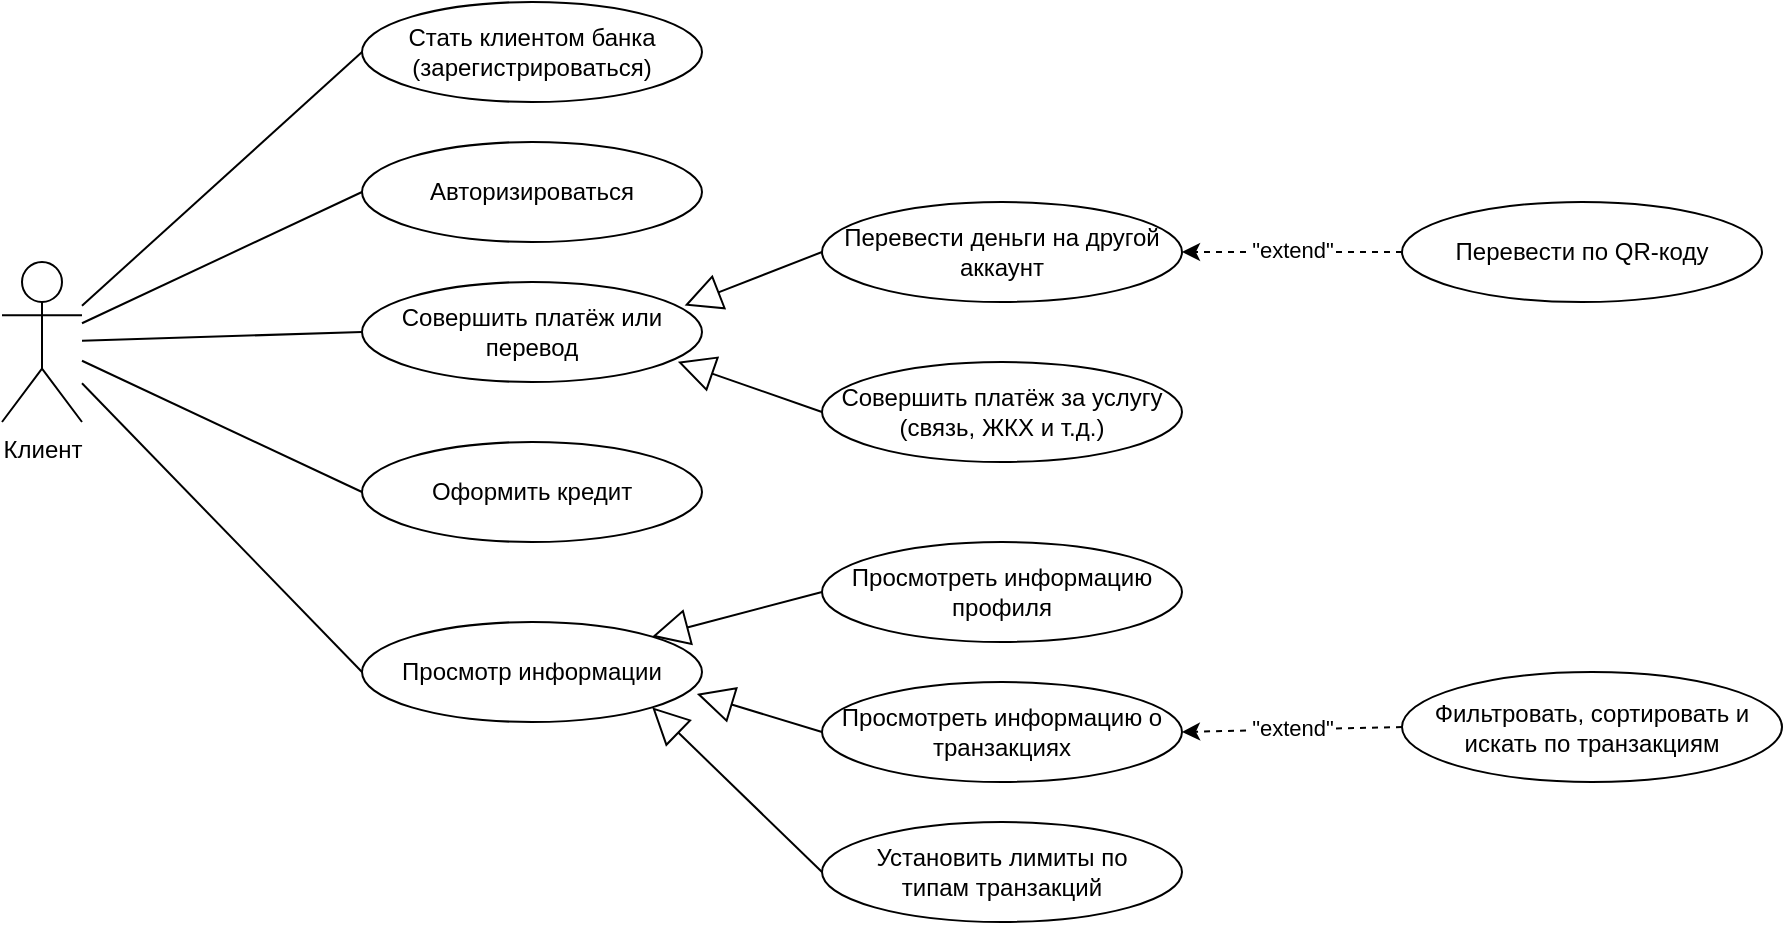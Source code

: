 <mxfile version="22.0.4" type="device">
  <diagram name="Page-1" id="-TWESqKP_bRXVp6EV_5z">
    <mxGraphModel dx="1290" dy="1819" grid="1" gridSize="10" guides="1" tooltips="1" connect="1" arrows="1" fold="1" page="1" pageScale="1" pageWidth="850" pageHeight="1100" math="0" shadow="0">
      <root>
        <mxCell id="0" />
        <mxCell id="1" parent="0" />
        <mxCell id="VrbJV0djmKqlcYPBfEZg-1" value="Клиент" style="shape=umlActor;verticalLabelPosition=bottom;verticalAlign=top;html=1;" vertex="1" parent="1">
          <mxGeometry x="110" y="40" width="40" height="80" as="geometry" />
        </mxCell>
        <mxCell id="VrbJV0djmKqlcYPBfEZg-6" value="Стать клиентом банка (зарегистрироваться)" style="ellipse;whiteSpace=wrap;html=1;" vertex="1" parent="1">
          <mxGeometry x="290" y="-90" width="170" height="50" as="geometry" />
        </mxCell>
        <mxCell id="VrbJV0djmKqlcYPBfEZg-7" value="Совершить платёж или перевод" style="ellipse;whiteSpace=wrap;html=1;" vertex="1" parent="1">
          <mxGeometry x="290" y="50" width="170" height="50" as="geometry" />
        </mxCell>
        <mxCell id="VrbJV0djmKqlcYPBfEZg-8" value="Перевести деньги на другой аккаунт" style="ellipse;whiteSpace=wrap;html=1;" vertex="1" parent="1">
          <mxGeometry x="520" y="10" width="180" height="50" as="geometry" />
        </mxCell>
        <mxCell id="VrbJV0djmKqlcYPBfEZg-9" value="Совершить платёж за услугу (связь, ЖКХ и т.д.)" style="ellipse;whiteSpace=wrap;html=1;" vertex="1" parent="1">
          <mxGeometry x="520" y="90" width="180" height="50" as="geometry" />
        </mxCell>
        <mxCell id="VrbJV0djmKqlcYPBfEZg-14" value="" style="endArrow=block;endSize=16;endFill=0;html=1;rounded=0;entryX=0.949;entryY=0.236;entryDx=0;entryDy=0;entryPerimeter=0;exitX=0;exitY=0.5;exitDx=0;exitDy=0;" edge="1" parent="1" source="VrbJV0djmKqlcYPBfEZg-8" target="VrbJV0djmKqlcYPBfEZg-7">
          <mxGeometry width="160" relative="1" as="geometry">
            <mxPoint x="570" y="50" as="sourcePoint" />
            <mxPoint x="730" y="50" as="targetPoint" />
          </mxGeometry>
        </mxCell>
        <mxCell id="VrbJV0djmKqlcYPBfEZg-15" value="" style="endArrow=block;endSize=16;endFill=0;html=1;rounded=0;entryX=0.929;entryY=0.797;entryDx=0;entryDy=0;entryPerimeter=0;exitX=0;exitY=0.5;exitDx=0;exitDy=0;" edge="1" parent="1" source="VrbJV0djmKqlcYPBfEZg-9" target="VrbJV0djmKqlcYPBfEZg-7">
          <mxGeometry width="160" relative="1" as="geometry">
            <mxPoint x="530" y="35" as="sourcePoint" />
            <mxPoint x="461" y="72" as="targetPoint" />
          </mxGeometry>
        </mxCell>
        <mxCell id="VrbJV0djmKqlcYPBfEZg-16" value="" style="endArrow=classic;html=1;rounded=0;entryX=1;entryY=0.5;entryDx=0;entryDy=0;exitX=0;exitY=0.5;exitDx=0;exitDy=0;dashed=1;" edge="1" parent="1" source="VrbJV0djmKqlcYPBfEZg-17" target="VrbJV0djmKqlcYPBfEZg-8">
          <mxGeometry width="50" height="50" relative="1" as="geometry">
            <mxPoint x="760" y="60" as="sourcePoint" />
            <mxPoint x="840" y="-60" as="targetPoint" />
          </mxGeometry>
        </mxCell>
        <mxCell id="VrbJV0djmKqlcYPBfEZg-18" value="&quot;extend&quot;" style="edgeLabel;html=1;align=center;verticalAlign=middle;resizable=0;points=[];" vertex="1" connectable="0" parent="VrbJV0djmKqlcYPBfEZg-16">
          <mxGeometry x="0.009" y="-1" relative="1" as="geometry">
            <mxPoint as="offset" />
          </mxGeometry>
        </mxCell>
        <mxCell id="VrbJV0djmKqlcYPBfEZg-17" value="Перевести по QR-коду" style="ellipse;whiteSpace=wrap;html=1;" vertex="1" parent="1">
          <mxGeometry x="810" y="10" width="180" height="50" as="geometry" />
        </mxCell>
        <mxCell id="VrbJV0djmKqlcYPBfEZg-19" value="Авторизироваться" style="ellipse;whiteSpace=wrap;html=1;" vertex="1" parent="1">
          <mxGeometry x="290" y="-20" width="170" height="50" as="geometry" />
        </mxCell>
        <mxCell id="VrbJV0djmKqlcYPBfEZg-20" value="Оформить кредит" style="ellipse;whiteSpace=wrap;html=1;" vertex="1" parent="1">
          <mxGeometry x="290" y="130" width="170" height="50" as="geometry" />
        </mxCell>
        <mxCell id="VrbJV0djmKqlcYPBfEZg-21" value="Просмотр информации" style="ellipse;whiteSpace=wrap;html=1;" vertex="1" parent="1">
          <mxGeometry x="290" y="220" width="170" height="50" as="geometry" />
        </mxCell>
        <mxCell id="VrbJV0djmKqlcYPBfEZg-22" value="" style="endArrow=block;endSize=16;endFill=0;html=1;rounded=0;entryX=1;entryY=0;entryDx=0;entryDy=0;exitX=0;exitY=0.5;exitDx=0;exitDy=0;" edge="1" parent="1" source="VrbJV0djmKqlcYPBfEZg-23" target="VrbJV0djmKqlcYPBfEZg-21">
          <mxGeometry width="160" relative="1" as="geometry">
            <mxPoint x="530" y="190" as="sourcePoint" />
            <mxPoint x="458" y="100" as="targetPoint" />
          </mxGeometry>
        </mxCell>
        <mxCell id="VrbJV0djmKqlcYPBfEZg-23" value="Просмотреть информацию профиля" style="ellipse;whiteSpace=wrap;html=1;" vertex="1" parent="1">
          <mxGeometry x="520" y="180" width="180" height="50" as="geometry" />
        </mxCell>
        <mxCell id="VrbJV0djmKqlcYPBfEZg-24" value="Просмотреть информацию о транзакциях" style="ellipse;whiteSpace=wrap;html=1;" vertex="1" parent="1">
          <mxGeometry x="520" y="250" width="180" height="50" as="geometry" />
        </mxCell>
        <mxCell id="VrbJV0djmKqlcYPBfEZg-25" value="" style="endArrow=block;endSize=16;endFill=0;html=1;rounded=0;entryX=0.985;entryY=0.719;entryDx=0;entryDy=0;exitX=0;exitY=0.5;exitDx=0;exitDy=0;entryPerimeter=0;" edge="1" parent="1" source="VrbJV0djmKqlcYPBfEZg-24" target="VrbJV0djmKqlcYPBfEZg-21">
          <mxGeometry width="160" relative="1" as="geometry">
            <mxPoint x="530" y="205" as="sourcePoint" />
            <mxPoint x="445" y="237" as="targetPoint" />
          </mxGeometry>
        </mxCell>
        <mxCell id="VrbJV0djmKqlcYPBfEZg-27" value="Фильтровать, сортировать и искать по транзакциям" style="ellipse;whiteSpace=wrap;html=1;" vertex="1" parent="1">
          <mxGeometry x="810" y="245" width="190" height="55" as="geometry" />
        </mxCell>
        <mxCell id="VrbJV0djmKqlcYPBfEZg-28" value="" style="endArrow=classic;html=1;rounded=0;entryX=1;entryY=0.5;entryDx=0;entryDy=0;exitX=0;exitY=0.5;exitDx=0;exitDy=0;dashed=1;" edge="1" parent="1" source="VrbJV0djmKqlcYPBfEZg-27" target="VrbJV0djmKqlcYPBfEZg-24">
          <mxGeometry width="50" height="50" relative="1" as="geometry">
            <mxPoint x="820" y="45" as="sourcePoint" />
            <mxPoint x="710" y="45" as="targetPoint" />
          </mxGeometry>
        </mxCell>
        <mxCell id="VrbJV0djmKqlcYPBfEZg-29" value="&quot;extend&quot;" style="edgeLabel;html=1;align=center;verticalAlign=middle;resizable=0;points=[];" vertex="1" connectable="0" parent="VrbJV0djmKqlcYPBfEZg-28">
          <mxGeometry x="0.009" y="-1" relative="1" as="geometry">
            <mxPoint as="offset" />
          </mxGeometry>
        </mxCell>
        <mxCell id="VrbJV0djmKqlcYPBfEZg-30" value="" style="endArrow=none;html=1;rounded=0;entryX=0;entryY=0.5;entryDx=0;entryDy=0;" edge="1" parent="1" source="VrbJV0djmKqlcYPBfEZg-1" target="VrbJV0djmKqlcYPBfEZg-6">
          <mxGeometry width="50" height="50" relative="1" as="geometry">
            <mxPoint x="530" y="190" as="sourcePoint" />
            <mxPoint x="580" y="140" as="targetPoint" />
          </mxGeometry>
        </mxCell>
        <mxCell id="VrbJV0djmKqlcYPBfEZg-31" value="" style="endArrow=none;html=1;rounded=0;entryX=0;entryY=0.5;entryDx=0;entryDy=0;" edge="1" parent="1" source="VrbJV0djmKqlcYPBfEZg-1" target="VrbJV0djmKqlcYPBfEZg-19">
          <mxGeometry width="50" height="50" relative="1" as="geometry">
            <mxPoint x="160" y="72" as="sourcePoint" />
            <mxPoint x="300" y="-55" as="targetPoint" />
          </mxGeometry>
        </mxCell>
        <mxCell id="VrbJV0djmKqlcYPBfEZg-32" value="" style="endArrow=none;html=1;rounded=0;entryX=0;entryY=0.5;entryDx=0;entryDy=0;" edge="1" parent="1" source="VrbJV0djmKqlcYPBfEZg-1" target="VrbJV0djmKqlcYPBfEZg-7">
          <mxGeometry width="50" height="50" relative="1" as="geometry">
            <mxPoint x="210" y="130" as="sourcePoint" />
            <mxPoint x="300" y="15" as="targetPoint" />
          </mxGeometry>
        </mxCell>
        <mxCell id="VrbJV0djmKqlcYPBfEZg-33" value="" style="endArrow=none;html=1;rounded=0;entryX=0;entryY=0.5;entryDx=0;entryDy=0;" edge="1" parent="1" source="VrbJV0djmKqlcYPBfEZg-1" target="VrbJV0djmKqlcYPBfEZg-20">
          <mxGeometry width="50" height="50" relative="1" as="geometry">
            <mxPoint x="210" y="220" as="sourcePoint" />
            <mxPoint x="300" y="85" as="targetPoint" />
          </mxGeometry>
        </mxCell>
        <mxCell id="VrbJV0djmKqlcYPBfEZg-34" value="" style="endArrow=none;html=1;rounded=0;entryX=0;entryY=0.5;entryDx=0;entryDy=0;" edge="1" parent="1" source="VrbJV0djmKqlcYPBfEZg-1" target="VrbJV0djmKqlcYPBfEZg-21">
          <mxGeometry width="50" height="50" relative="1" as="geometry">
            <mxPoint x="150" y="280" as="sourcePoint" />
            <mxPoint x="300" y="165" as="targetPoint" />
          </mxGeometry>
        </mxCell>
        <mxCell id="VrbJV0djmKqlcYPBfEZg-35" value="Установить лимиты по &lt;br&gt;типам транзакций" style="ellipse;whiteSpace=wrap;html=1;" vertex="1" parent="1">
          <mxGeometry x="520" y="320" width="180" height="50" as="geometry" />
        </mxCell>
        <mxCell id="VrbJV0djmKqlcYPBfEZg-36" value="" style="endArrow=block;endSize=16;endFill=0;html=1;rounded=0;entryX=1;entryY=1;entryDx=0;entryDy=0;exitX=0;exitY=0.5;exitDx=0;exitDy=0;" edge="1" parent="1" source="VrbJV0djmKqlcYPBfEZg-35" target="VrbJV0djmKqlcYPBfEZg-21">
          <mxGeometry width="160" relative="1" as="geometry">
            <mxPoint x="530" y="305" as="sourcePoint" />
            <mxPoint x="446" y="272" as="targetPoint" />
          </mxGeometry>
        </mxCell>
      </root>
    </mxGraphModel>
  </diagram>
</mxfile>

